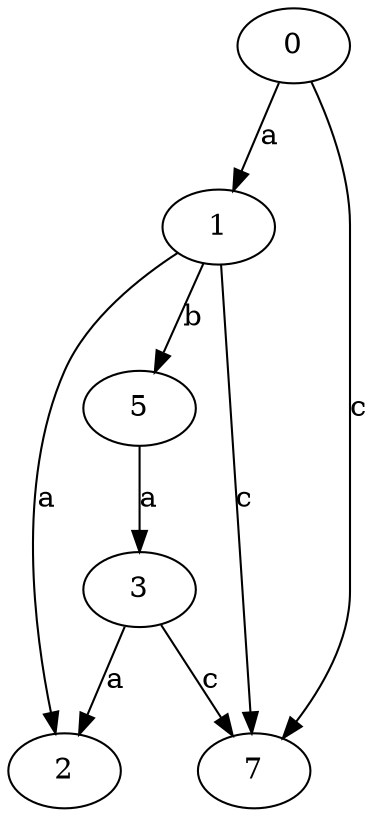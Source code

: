 strict digraph  {
1;
2;
0;
3;
5;
7;
1 -> 2  [label=a];
1 -> 5  [label=b];
1 -> 7  [label=c];
0 -> 1  [label=a];
0 -> 7  [label=c];
3 -> 2  [label=a];
3 -> 7  [label=c];
5 -> 3  [label=a];
}
